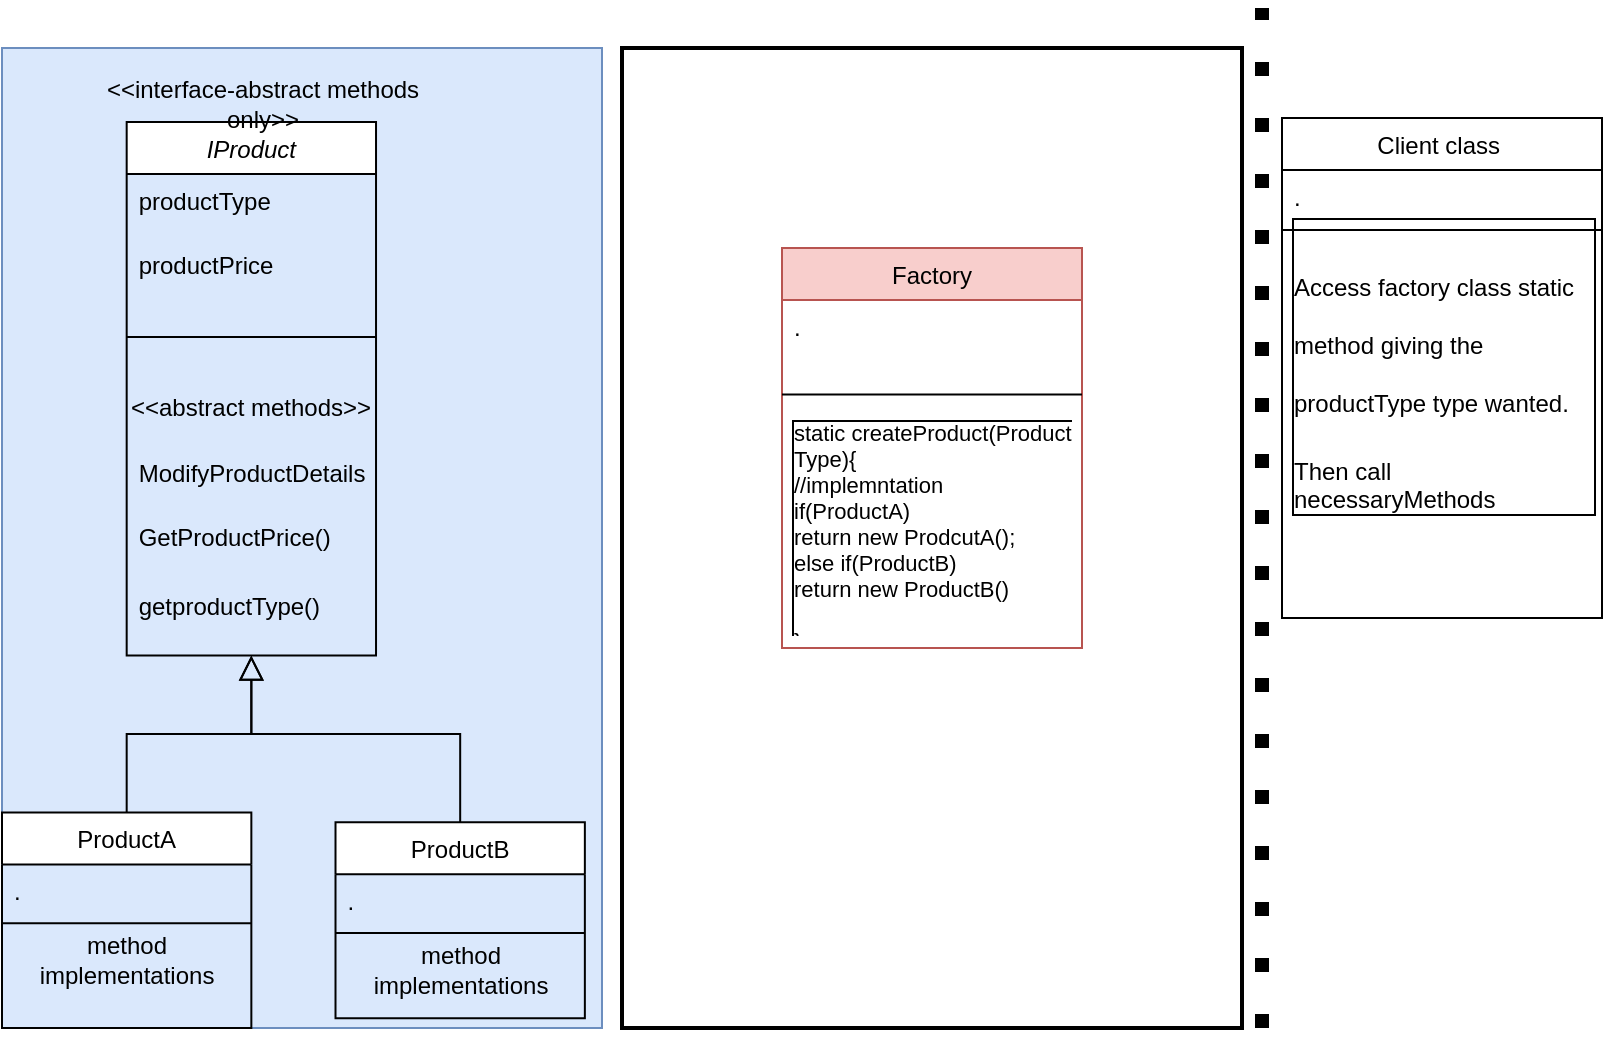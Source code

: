 <mxfile version="16.5.4" type="github">
  <diagram id="xp7xKuqp-u8z4mSLYRIn" name="Page-1">
    <mxGraphModel dx="868" dy="1550" grid="1" gridSize="10" guides="1" tooltips="1" connect="1" arrows="1" fold="1" page="1" pageScale="1" pageWidth="850" pageHeight="1100" math="0" shadow="0">
      <root>
        <mxCell id="0" />
        <mxCell id="1" parent="0" />
        <mxCell id="PxWmsEu1FwM0oIQsqUUJ-1" value="Client class " style="swimlane;fontStyle=0;align=center;verticalAlign=top;childLayout=stackLayout;horizontal=1;startSize=26;horizontalStack=0;resizeParent=1;resizeLast=0;collapsible=1;marginBottom=0;rounded=0;shadow=0;strokeWidth=1;" vertex="1" parent="1">
          <mxGeometry x="650" y="45" width="160" height="250" as="geometry">
            <mxRectangle x="550" y="140" width="160" height="26" as="alternateBounds" />
          </mxGeometry>
        </mxCell>
        <mxCell id="PxWmsEu1FwM0oIQsqUUJ-2" value="." style="text;align=left;verticalAlign=top;spacingLeft=4;spacingRight=4;overflow=hidden;rotatable=0;points=[[0,0.5],[1,0.5]];portConstraint=eastwest;" vertex="1" parent="PxWmsEu1FwM0oIQsqUUJ-1">
          <mxGeometry y="26" width="160" height="26" as="geometry" />
        </mxCell>
        <mxCell id="PxWmsEu1FwM0oIQsqUUJ-3" value="" style="line;html=1;strokeWidth=1;align=left;verticalAlign=middle;spacingTop=-1;spacingLeft=3;spacingRight=3;rotatable=0;labelPosition=right;points=[];portConstraint=eastwest;" vertex="1" parent="PxWmsEu1FwM0oIQsqUUJ-1">
          <mxGeometry y="52" width="160" height="8" as="geometry" />
        </mxCell>
        <mxCell id="PxWmsEu1FwM0oIQsqUUJ-4" value="&lt;h1&gt;&lt;span style=&quot;font-size: 12px ; font-weight: 400 ; text-align: center&quot;&gt;Access factory class static method giving the productType type wanted.&lt;/span&gt;&lt;br&gt;&lt;/h1&gt;&lt;div&gt;&lt;span style=&quot;font-size: 12px ; font-weight: 400 ; text-align: center&quot;&gt;Then call necessaryMethods&lt;/span&gt;&lt;/div&gt;" style="text;html=1;strokeColor=none;fillColor=none;spacing=5;spacingTop=-20;whiteSpace=wrap;overflow=hidden;rounded=0;labelBorderColor=default;fontColor=#000000;" vertex="1" parent="PxWmsEu1FwM0oIQsqUUJ-1">
          <mxGeometry y="60" width="160" height="160" as="geometry" />
        </mxCell>
        <mxCell id="PxWmsEu1FwM0oIQsqUUJ-5" value="" style="endArrow=none;dashed=1;html=1;dashPattern=1 3;strokeWidth=7;rounded=0;fontColor=#000000;strokeColor=#000000;" edge="1" parent="1">
          <mxGeometry width="50" height="50" relative="1" as="geometry">
            <mxPoint x="640" y="500" as="sourcePoint" />
            <mxPoint x="640" y="-10" as="targetPoint" />
          </mxGeometry>
        </mxCell>
        <mxCell id="PxWmsEu1FwM0oIQsqUUJ-6" value="" style="group" vertex="1" connectable="0" parent="1">
          <mxGeometry x="10" y="10" width="300" height="490" as="geometry" />
        </mxCell>
        <mxCell id="PxWmsEu1FwM0oIQsqUUJ-7" value="" style="group;fillColor=#dae8fc;strokeColor=#6c8ebf;container=0;" vertex="1" connectable="0" parent="PxWmsEu1FwM0oIQsqUUJ-6">
          <mxGeometry width="300" height="490" as="geometry" />
        </mxCell>
        <mxCell id="PxWmsEu1FwM0oIQsqUUJ-8" value="ProductA" style="swimlane;fontStyle=0;align=center;verticalAlign=top;childLayout=stackLayout;horizontal=1;startSize=26;horizontalStack=0;resizeParent=1;resizeLast=0;collapsible=1;marginBottom=0;rounded=0;shadow=0;strokeWidth=1;" vertex="1" parent="PxWmsEu1FwM0oIQsqUUJ-6">
          <mxGeometry y="382.2" width="124.675" height="107.8" as="geometry">
            <mxRectangle x="130" y="380" width="160" height="26" as="alternateBounds" />
          </mxGeometry>
        </mxCell>
        <mxCell id="PxWmsEu1FwM0oIQsqUUJ-9" value="." style="text;align=left;verticalAlign=top;spacingLeft=4;spacingRight=4;overflow=hidden;rotatable=0;points=[[0,0.5],[1,0.5]];portConstraint=eastwest;" vertex="1" parent="PxWmsEu1FwM0oIQsqUUJ-8">
          <mxGeometry y="26" width="124.675" height="25.48" as="geometry" />
        </mxCell>
        <mxCell id="PxWmsEu1FwM0oIQsqUUJ-10" value="" style="line;html=1;strokeWidth=1;align=left;verticalAlign=middle;spacingTop=-1;spacingLeft=3;spacingRight=3;rotatable=0;labelPosition=right;points=[];portConstraint=eastwest;" vertex="1" parent="PxWmsEu1FwM0oIQsqUUJ-8">
          <mxGeometry y="51.48" width="124.675" height="7.84" as="geometry" />
        </mxCell>
        <mxCell id="PxWmsEu1FwM0oIQsqUUJ-11" value="method implementations" style="text;html=1;strokeColor=none;fillColor=none;align=center;verticalAlign=middle;whiteSpace=wrap;rounded=0;" vertex="1" parent="PxWmsEu1FwM0oIQsqUUJ-8">
          <mxGeometry y="59.32" width="124.675" height="29.4" as="geometry" />
        </mxCell>
        <mxCell id="PxWmsEu1FwM0oIQsqUUJ-12" value="" style="endArrow=block;endSize=10;endFill=0;shadow=0;strokeWidth=1;rounded=0;edgeStyle=elbowEdgeStyle;elbow=vertical;entryX=0.5;entryY=1;entryDx=0;entryDy=0;" edge="1" parent="PxWmsEu1FwM0oIQsqUUJ-6" source="PxWmsEu1FwM0oIQsqUUJ-8" target="PxWmsEu1FwM0oIQsqUUJ-19">
          <mxGeometry width="160" relative="1" as="geometry">
            <mxPoint x="62.338" y="326.34" as="sourcePoint" />
            <mxPoint x="163.636" y="362.6" as="targetPoint" />
            <Array as="points">
              <mxPoint x="62.338" y="343" />
              <mxPoint x="187.013" y="372.4" />
              <mxPoint x="109.091" y="382.2" />
              <mxPoint x="132.468" y="421.4" />
            </Array>
          </mxGeometry>
        </mxCell>
        <mxCell id="PxWmsEu1FwM0oIQsqUUJ-13" value="ProductB" style="swimlane;fontStyle=0;align=center;verticalAlign=top;childLayout=stackLayout;horizontal=1;startSize=26;horizontalStack=0;resizeParent=1;resizeLast=0;collapsible=1;marginBottom=0;rounded=0;shadow=0;strokeWidth=1;" vertex="1" parent="PxWmsEu1FwM0oIQsqUUJ-6">
          <mxGeometry x="166.753" y="387.1" width="124.675" height="98" as="geometry">
            <mxRectangle x="340" y="380" width="170" height="26" as="alternateBounds" />
          </mxGeometry>
        </mxCell>
        <mxCell id="PxWmsEu1FwM0oIQsqUUJ-14" value="." style="text;align=left;verticalAlign=top;spacingLeft=4;spacingRight=4;overflow=hidden;rotatable=0;points=[[0,0.5],[1,0.5]];portConstraint=eastwest;" vertex="1" parent="PxWmsEu1FwM0oIQsqUUJ-13">
          <mxGeometry y="26" width="124.675" height="25.48" as="geometry" />
        </mxCell>
        <mxCell id="PxWmsEu1FwM0oIQsqUUJ-15" value="" style="line;html=1;strokeWidth=1;align=left;verticalAlign=middle;spacingTop=-1;spacingLeft=3;spacingRight=3;rotatable=0;labelPosition=right;points=[];portConstraint=eastwest;" vertex="1" parent="PxWmsEu1FwM0oIQsqUUJ-13">
          <mxGeometry y="51.48" width="124.675" height="7.84" as="geometry" />
        </mxCell>
        <mxCell id="PxWmsEu1FwM0oIQsqUUJ-16" value="method implementations" style="text;html=1;strokeColor=none;fillColor=none;align=center;verticalAlign=middle;whiteSpace=wrap;rounded=0;" vertex="1" parent="PxWmsEu1FwM0oIQsqUUJ-13">
          <mxGeometry y="59.32" width="124.675" height="29.4" as="geometry" />
        </mxCell>
        <mxCell id="PxWmsEu1FwM0oIQsqUUJ-17" value="" style="endArrow=block;endSize=10;endFill=0;shadow=0;strokeWidth=1;rounded=0;edgeStyle=elbowEdgeStyle;elbow=vertical;exitX=0.5;exitY=0;exitDx=0;exitDy=0;entryX=0.5;entryY=1;entryDx=0;entryDy=0;" edge="1" parent="PxWmsEu1FwM0oIQsqUUJ-6" source="PxWmsEu1FwM0oIQsqUUJ-13" target="PxWmsEu1FwM0oIQsqUUJ-19">
          <mxGeometry width="160" relative="1" as="geometry">
            <mxPoint x="221.299" y="480.2" as="sourcePoint" />
            <mxPoint x="175.325" y="333.2" as="targetPoint" />
            <Array as="points">
              <mxPoint x="124.675" y="343" />
              <mxPoint x="163.636" y="372.4" />
              <mxPoint x="163.636" y="362.6" />
              <mxPoint x="187.013" y="382.2" />
              <mxPoint x="96.623" y="372.4" />
              <mxPoint x="143.377" y="392" />
              <mxPoint x="182.338" y="421.4" />
              <mxPoint x="135.584" y="392" />
              <mxPoint x="213.506" y="421.4" />
              <mxPoint x="127.792" y="392" />
            </Array>
          </mxGeometry>
        </mxCell>
        <mxCell id="PxWmsEu1FwM0oIQsqUUJ-18" value="" style="group" vertex="1" connectable="0" parent="PxWmsEu1FwM0oIQsqUUJ-6">
          <mxGeometry x="62.338" width="214.286" height="303.8" as="geometry" />
        </mxCell>
        <mxCell id="PxWmsEu1FwM0oIQsqUUJ-19" value="IProduct" style="swimlane;fontStyle=2;align=center;verticalAlign=top;childLayout=stackLayout;horizontal=1;startSize=26;horizontalStack=0;resizeParent=1;resizeLast=0;collapsible=1;marginBottom=0;rounded=0;shadow=0;strokeWidth=1;" vertex="1" parent="PxWmsEu1FwM0oIQsqUUJ-18">
          <mxGeometry y="37.049" width="124.675" height="266.751" as="geometry">
            <mxRectangle x="230" y="140" width="160" height="26" as="alternateBounds" />
          </mxGeometry>
        </mxCell>
        <mxCell id="PxWmsEu1FwM0oIQsqUUJ-20" value="productType" style="text;align=left;verticalAlign=top;spacingLeft=4;spacingRight=4;overflow=hidden;rotatable=0;points=[[0,0.5],[1,0.5]];portConstraint=eastwest;rounded=0;shadow=0;html=0;" vertex="1" parent="PxWmsEu1FwM0oIQsqUUJ-19">
          <mxGeometry y="26" width="124.675" height="32.109" as="geometry" />
        </mxCell>
        <mxCell id="PxWmsEu1FwM0oIQsqUUJ-21" value="productPrice" style="text;align=left;verticalAlign=top;spacingLeft=4;spacingRight=4;overflow=hidden;rotatable=0;points=[[0,0.5],[1,0.5]];portConstraint=eastwest;rounded=0;shadow=0;html=0;" vertex="1" parent="PxWmsEu1FwM0oIQsqUUJ-19">
          <mxGeometry y="58.109" width="124.675" height="32.109" as="geometry" />
        </mxCell>
        <mxCell id="PxWmsEu1FwM0oIQsqUUJ-22" value="" style="line;html=1;strokeWidth=1;align=left;verticalAlign=middle;spacingTop=-1;spacingLeft=3;spacingRight=3;rotatable=0;labelPosition=right;points=[];portConstraint=eastwest;" vertex="1" parent="PxWmsEu1FwM0oIQsqUUJ-19">
          <mxGeometry y="90.218" width="124.675" height="34.579" as="geometry" />
        </mxCell>
        <mxCell id="PxWmsEu1FwM0oIQsqUUJ-23" value="&amp;lt;&amp;lt;abstract methods&amp;gt;&amp;gt;" style="text;html=1;strokeColor=none;fillColor=none;align=center;verticalAlign=middle;whiteSpace=wrap;rounded=0;" vertex="1" parent="PxWmsEu1FwM0oIQsqUUJ-19">
          <mxGeometry y="124.797" width="124.675" height="37.049" as="geometry" />
        </mxCell>
        <mxCell id="PxWmsEu1FwM0oIQsqUUJ-24" value="ModifyProductDetails()" style="text;align=left;verticalAlign=top;spacingLeft=4;spacingRight=4;overflow=hidden;rotatable=0;points=[[0,0.5],[1,0.5]];portConstraint=eastwest;rounded=0;shadow=0;html=0;" vertex="1" parent="PxWmsEu1FwM0oIQsqUUJ-19">
          <mxGeometry y="161.846" width="124.675" height="32.109" as="geometry" />
        </mxCell>
        <mxCell id="PxWmsEu1FwM0oIQsqUUJ-25" value="GetProductPrice()" style="text;align=left;verticalAlign=top;spacingLeft=4;spacingRight=4;overflow=hidden;rotatable=0;points=[[0,0.5],[1,0.5]];portConstraint=eastwest;" vertex="1" parent="PxWmsEu1FwM0oIQsqUUJ-19">
          <mxGeometry y="193.954" width="124.675" height="34.579" as="geometry" />
        </mxCell>
        <mxCell id="PxWmsEu1FwM0oIQsqUUJ-26" value="getproductType()" style="text;align=left;verticalAlign=top;spacingLeft=4;spacingRight=4;overflow=hidden;rotatable=0;points=[[0,0.5],[1,0.5]];portConstraint=eastwest;" vertex="1" parent="PxWmsEu1FwM0oIQsqUUJ-19">
          <mxGeometry y="228.533" width="124.675" height="32.109" as="geometry" />
        </mxCell>
        <mxCell id="PxWmsEu1FwM0oIQsqUUJ-27" value="&amp;lt;&amp;lt;interface-abstract methods only&amp;gt;&amp;gt;" style="text;html=1;strokeColor=none;fillColor=none;align=center;verticalAlign=middle;whiteSpace=wrap;rounded=0;" vertex="1" parent="PxWmsEu1FwM0oIQsqUUJ-18">
          <mxGeometry x="-19.483" y="9.8" width="175.329" height="37.044" as="geometry" />
        </mxCell>
        <mxCell id="PxWmsEu1FwM0oIQsqUUJ-28" value="" style="group;strokeWidth=2;strokeColor=default;container=0;" vertex="1" connectable="0" parent="1">
          <mxGeometry x="320" y="10" width="310" height="490" as="geometry" />
        </mxCell>
        <mxCell id="PxWmsEu1FwM0oIQsqUUJ-29" value="Factory" style="swimlane;fontStyle=0;align=center;verticalAlign=top;childLayout=stackLayout;horizontal=1;startSize=26;horizontalStack=0;resizeParent=1;resizeLast=0;collapsible=1;marginBottom=0;rounded=0;shadow=0;strokeWidth=1;strokeColor=#b85450;fillColor=#f8cecc;" vertex="1" parent="1">
          <mxGeometry x="400" y="110" width="150" height="200" as="geometry">
            <mxRectangle x="550" y="140" width="160" height="26" as="alternateBounds" />
          </mxGeometry>
        </mxCell>
        <mxCell id="PxWmsEu1FwM0oIQsqUUJ-30" value="" style="group" vertex="1" connectable="0" parent="PxWmsEu1FwM0oIQsqUUJ-29">
          <mxGeometry y="26" width="150" height="164" as="geometry" />
        </mxCell>
        <mxCell id="PxWmsEu1FwM0oIQsqUUJ-31" value="." style="text;align=left;verticalAlign=top;spacingLeft=4;spacingRight=4;overflow=hidden;rotatable=0;points=[[0,0.5],[1,0.5]];portConstraint=eastwest;" vertex="1" parent="PxWmsEu1FwM0oIQsqUUJ-30">
          <mxGeometry width="150" height="41" as="geometry" />
        </mxCell>
        <mxCell id="PxWmsEu1FwM0oIQsqUUJ-32" value="" style="line;html=1;strokeWidth=1;align=left;verticalAlign=middle;spacingTop=-1;spacingLeft=3;spacingRight=3;rotatable=0;labelPosition=right;points=[];portConstraint=eastwest;" vertex="1" parent="PxWmsEu1FwM0oIQsqUUJ-30">
          <mxGeometry y="41" width="150" height="12.615" as="geometry" />
        </mxCell>
        <mxCell id="PxWmsEu1FwM0oIQsqUUJ-33" value="static createProduct(Product&#xa;Type){&#xa;//implemntation&#xa;if(ProductA)&#xa;return new ProdcutA();&#xa;else if(ProductB)&#xa;return new ProductB()&#xa;&#xa;}" style="text;align=left;verticalAlign=top;spacingLeft=4;spacingRight=4;overflow=hidden;rotatable=0;points=[[0,0.5],[1,0.5]];portConstraint=eastwest;labelBorderColor=default;fontSize=11;strokeWidth=2;" vertex="1" parent="PxWmsEu1FwM0oIQsqUUJ-30">
          <mxGeometry y="53.615" width="150" height="110.385" as="geometry" />
        </mxCell>
      </root>
    </mxGraphModel>
  </diagram>
</mxfile>
